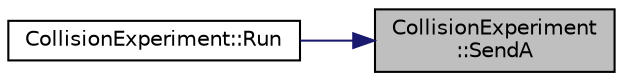 digraph "CollisionExperiment::SendA"
{
 // LATEX_PDF_SIZE
  edge [fontname="Helvetica",fontsize="10",labelfontname="Helvetica",labelfontsize="10"];
  node [fontname="Helvetica",fontsize="10",shape=record];
  rankdir="RL";
  Node1 [label="CollisionExperiment\l::SendA",height=0.2,width=0.4,color="black", fillcolor="grey75", style="filled", fontcolor="black",tooltip="Send A function."];
  Node1 -> Node2 [dir="back",color="midnightblue",fontsize="10",style="solid",fontname="Helvetica"];
  Node2 [label="CollisionExperiment::Run",height=0.2,width=0.4,color="black", fillcolor="white", style="filled",URL="$class_collision_experiment.html#ac198174601167b9d057c99f1f8071dd0",tooltip="Run function."];
}
